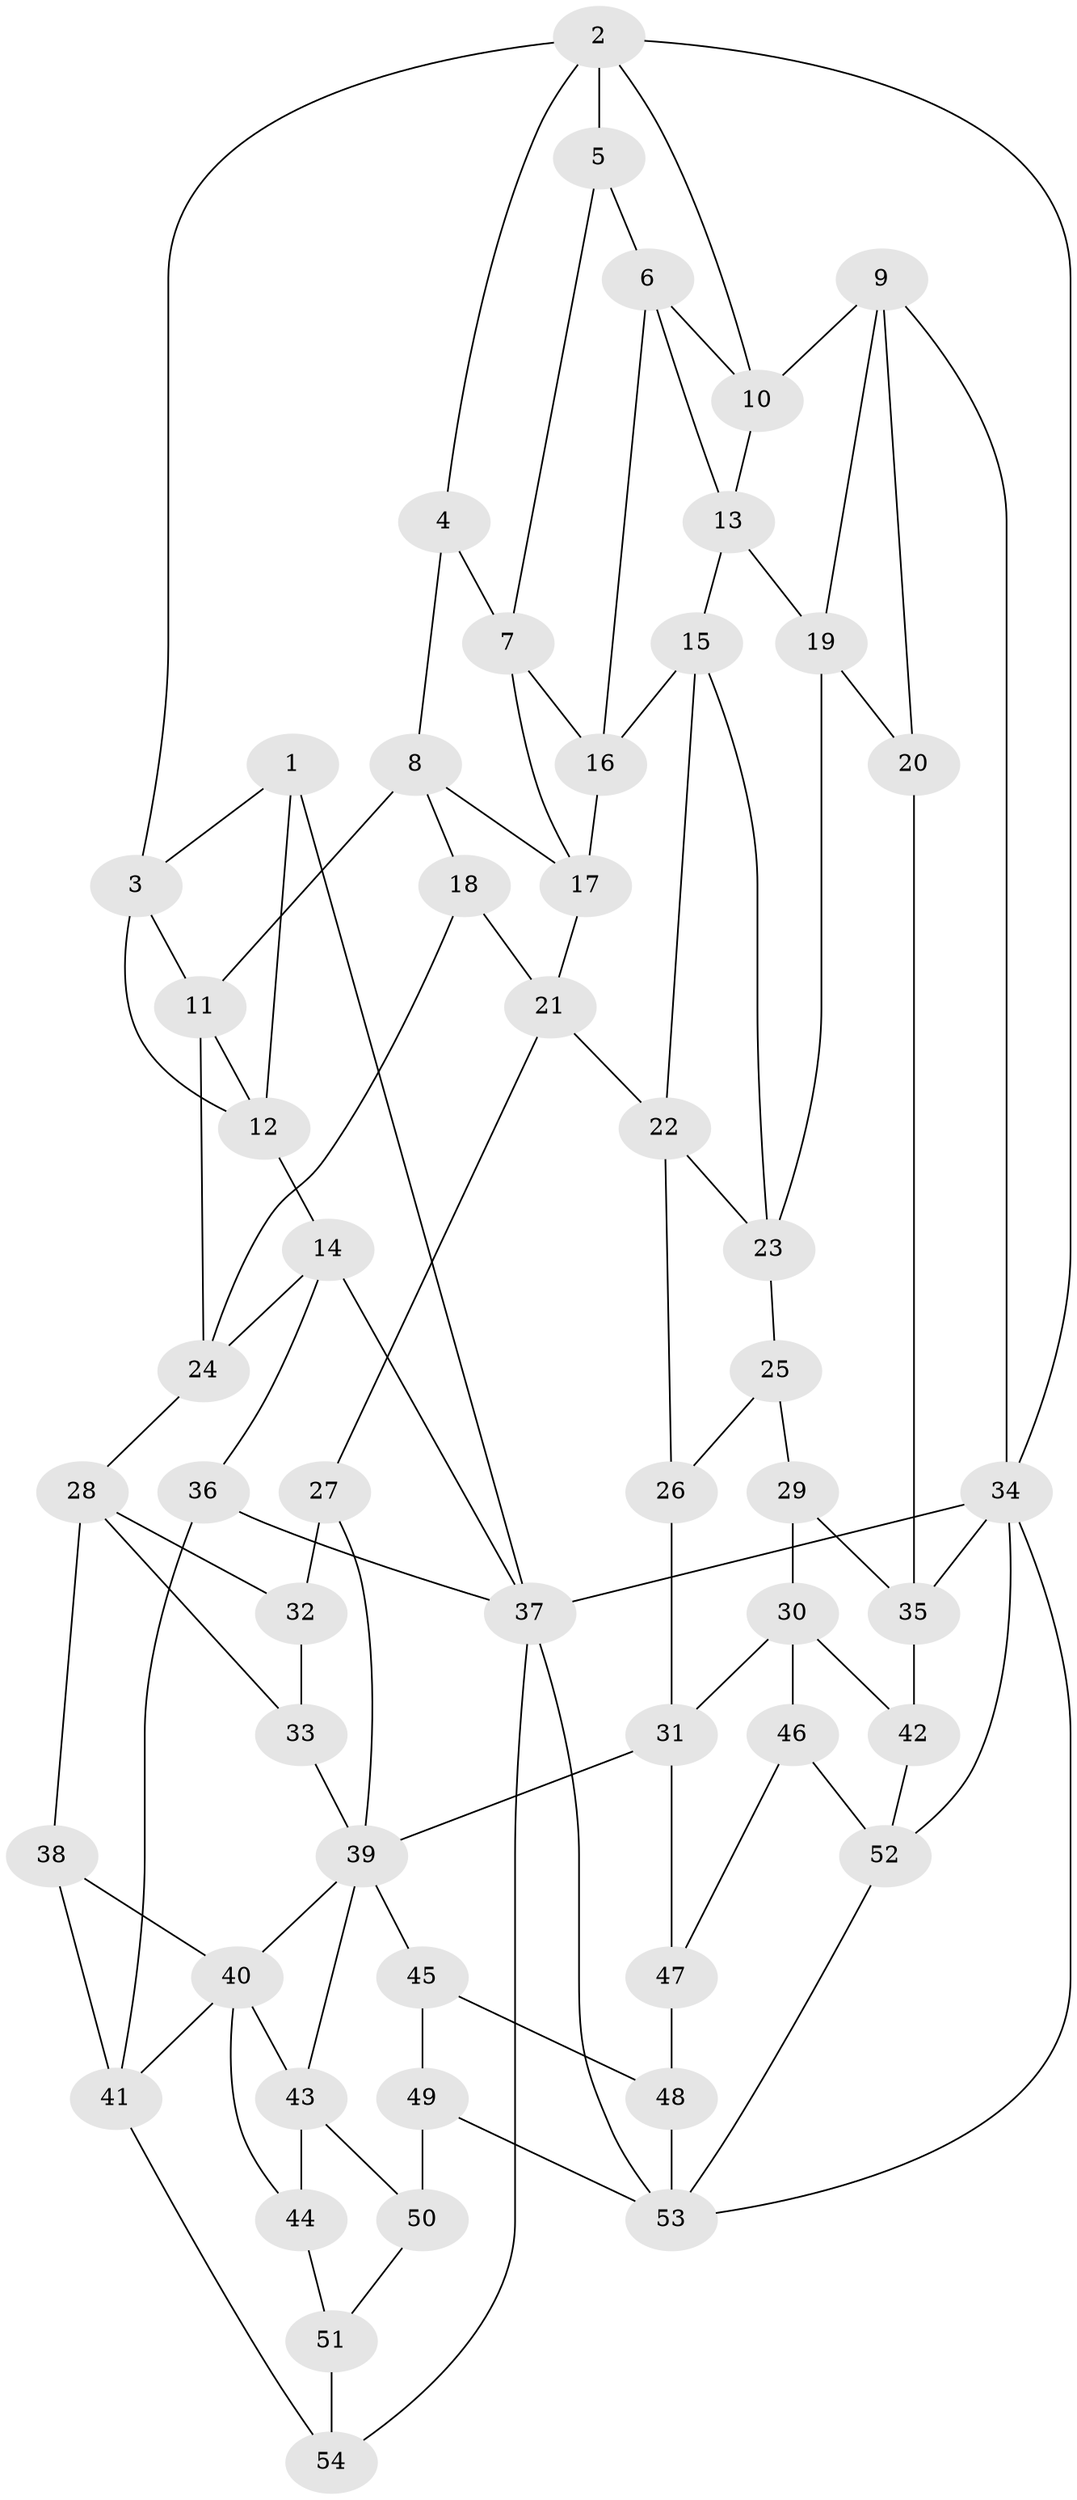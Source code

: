 // original degree distribution, {3: 0.018691588785046728, 4: 0.205607476635514, 6: 0.17757009345794392, 5: 0.5981308411214953}
// Generated by graph-tools (version 1.1) at 2025/27/03/09/25 03:27:14]
// undirected, 54 vertices, 101 edges
graph export_dot {
graph [start="1"]
  node [color=gray90,style=filled];
  1;
  2;
  3;
  4;
  5;
  6;
  7;
  8;
  9;
  10;
  11;
  12;
  13;
  14;
  15;
  16;
  17;
  18;
  19;
  20;
  21;
  22;
  23;
  24;
  25;
  26;
  27;
  28;
  29;
  30;
  31;
  32;
  33;
  34;
  35;
  36;
  37;
  38;
  39;
  40;
  41;
  42;
  43;
  44;
  45;
  46;
  47;
  48;
  49;
  50;
  51;
  52;
  53;
  54;
  1 -- 3 [weight=1.0];
  1 -- 12 [weight=1.0];
  1 -- 37 [weight=1.0];
  2 -- 3 [weight=1.0];
  2 -- 4 [weight=1.0];
  2 -- 5 [weight=1.0];
  2 -- 10 [weight=1.0];
  2 -- 34 [weight=1.0];
  3 -- 11 [weight=1.0];
  3 -- 12 [weight=1.0];
  4 -- 7 [weight=1.0];
  4 -- 8 [weight=1.0];
  5 -- 6 [weight=1.0];
  5 -- 7 [weight=1.0];
  6 -- 10 [weight=1.0];
  6 -- 13 [weight=1.0];
  6 -- 16 [weight=1.0];
  7 -- 16 [weight=1.0];
  7 -- 17 [weight=1.0];
  8 -- 11 [weight=1.0];
  8 -- 17 [weight=1.0];
  8 -- 18 [weight=1.0];
  9 -- 10 [weight=1.0];
  9 -- 19 [weight=1.0];
  9 -- 20 [weight=1.0];
  9 -- 34 [weight=1.0];
  10 -- 13 [weight=1.0];
  11 -- 12 [weight=1.0];
  11 -- 24 [weight=1.0];
  12 -- 14 [weight=1.0];
  13 -- 15 [weight=1.0];
  13 -- 19 [weight=1.0];
  14 -- 24 [weight=1.0];
  14 -- 36 [weight=1.0];
  14 -- 37 [weight=1.0];
  15 -- 16 [weight=1.0];
  15 -- 22 [weight=1.0];
  15 -- 23 [weight=1.0];
  16 -- 17 [weight=1.0];
  17 -- 21 [weight=1.0];
  18 -- 21 [weight=1.0];
  18 -- 24 [weight=1.0];
  19 -- 20 [weight=1.0];
  19 -- 23 [weight=1.0];
  20 -- 35 [weight=1.0];
  21 -- 22 [weight=1.0];
  21 -- 27 [weight=1.0];
  22 -- 23 [weight=1.0];
  22 -- 26 [weight=1.0];
  23 -- 25 [weight=1.0];
  24 -- 28 [weight=1.0];
  25 -- 26 [weight=1.0];
  25 -- 29 [weight=2.0];
  26 -- 31 [weight=1.0];
  27 -- 32 [weight=2.0];
  27 -- 39 [weight=1.0];
  28 -- 32 [weight=1.0];
  28 -- 33 [weight=1.0];
  28 -- 38 [weight=1.0];
  29 -- 30 [weight=1.0];
  29 -- 35 [weight=1.0];
  30 -- 31 [weight=1.0];
  30 -- 42 [weight=1.0];
  30 -- 46 [weight=1.0];
  31 -- 39 [weight=1.0];
  31 -- 47 [weight=1.0];
  32 -- 33 [weight=1.0];
  33 -- 39 [weight=1.0];
  34 -- 35 [weight=1.0];
  34 -- 37 [weight=1.0];
  34 -- 52 [weight=1.0];
  34 -- 53 [weight=1.0];
  35 -- 42 [weight=1.0];
  36 -- 37 [weight=1.0];
  36 -- 41 [weight=2.0];
  37 -- 53 [weight=1.0];
  37 -- 54 [weight=1.0];
  38 -- 40 [weight=2.0];
  38 -- 41 [weight=2.0];
  39 -- 40 [weight=1.0];
  39 -- 43 [weight=1.0];
  39 -- 45 [weight=1.0];
  40 -- 41 [weight=1.0];
  40 -- 43 [weight=1.0];
  40 -- 44 [weight=1.0];
  41 -- 54 [weight=1.0];
  42 -- 52 [weight=1.0];
  43 -- 44 [weight=1.0];
  43 -- 50 [weight=1.0];
  44 -- 51 [weight=1.0];
  45 -- 48 [weight=1.0];
  45 -- 49 [weight=1.0];
  46 -- 47 [weight=1.0];
  46 -- 52 [weight=1.0];
  47 -- 48 [weight=2.0];
  48 -- 53 [weight=1.0];
  49 -- 50 [weight=2.0];
  49 -- 53 [weight=1.0];
  50 -- 51 [weight=1.0];
  51 -- 54 [weight=2.0];
  52 -- 53 [weight=1.0];
}
